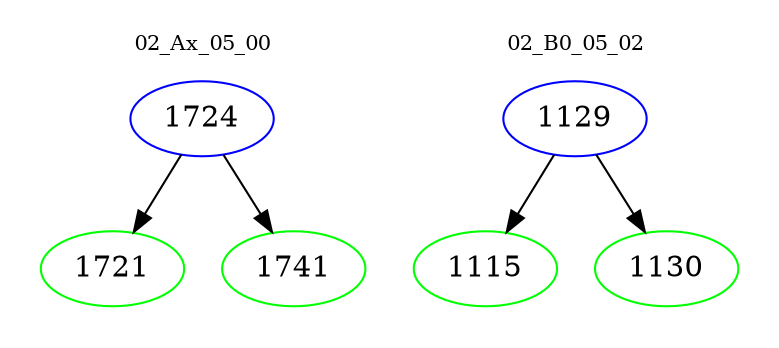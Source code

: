 digraph{
subgraph cluster_0 {
color = white
label = "02_Ax_05_00";
fontsize=10;
T0_1724 [label="1724", color="blue"]
T0_1724 -> T0_1721 [color="black"]
T0_1721 [label="1721", color="green"]
T0_1724 -> T0_1741 [color="black"]
T0_1741 [label="1741", color="green"]
}
subgraph cluster_1 {
color = white
label = "02_B0_05_02";
fontsize=10;
T1_1129 [label="1129", color="blue"]
T1_1129 -> T1_1115 [color="black"]
T1_1115 [label="1115", color="green"]
T1_1129 -> T1_1130 [color="black"]
T1_1130 [label="1130", color="green"]
}
}
